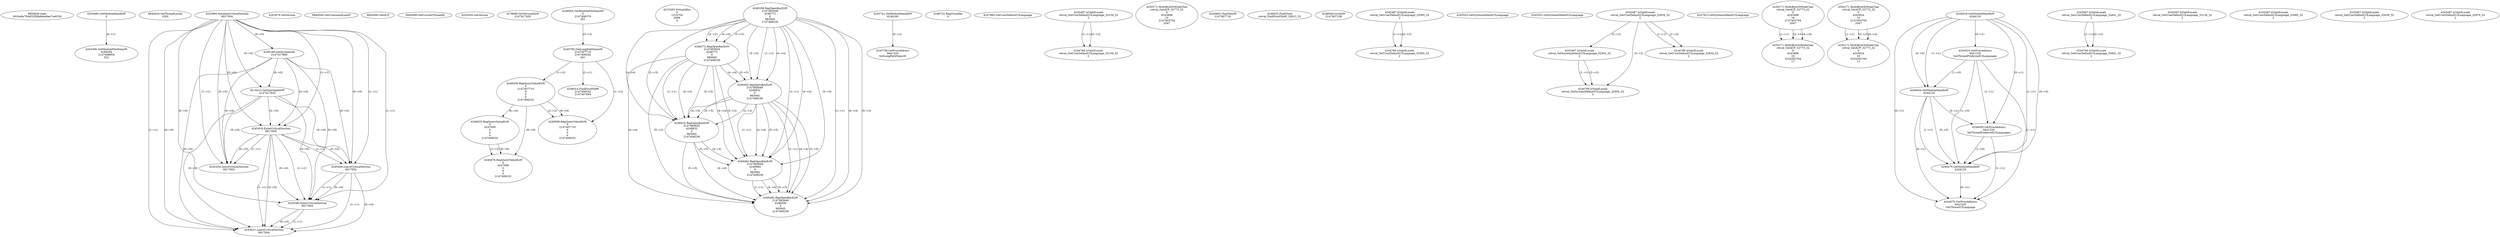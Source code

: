// Global SCDG with merge call
digraph {
	0 [label="6850628.main
0024a8a7fcdd32f0fedebe0ee7ce9226"]
	1 [label="4254480.GetModuleHandleW
0"]
	2 [label="6844434.SetThreadLocale
1024"]
	3 [label="4243965.InitializeCriticalSection
6917004"]
	4 [label="4243979.GetVersion
"]
	5 [label="4250188.GetSystemInfo
2147417660"]
	3 -> 5 [label="(0-->0)"]
	6 [label="6844540.GetCommandLineW
"]
	7 [label="4214413.GetStartupInfoW
2147417624"]
	3 -> 7 [label="(0-->0)"]
	5 -> 7 [label="(0-->0)"]
	8 [label="6844560.GetACP
"]
	9 [label="6844580.GetCurrentThreadId
"]
	10 [label="4250204.GetVersion
"]
	11 [label="4276690.GetVersionExW
2147417420"]
	12 [label="4243306.GetModuleFileNameW
4194304
2147408904
522"]
	1 -> 12 [label="(0-->1)"]
	13 [label="4248064.GetModuleFileNameW
0
2147408370
261"]
	14 [label="4215383.VirtualAlloc
0
1310704
4096
4"]
	15 [label="4246338.RegOpenKeyExW
2147483649
4246772
0
983065
2147408236"]
	16 [label="4246372.RegOpenKeyExW
2147483650
4246772
0
983065
2147408236"]
	15 -> 16 [label="(2-->2)"]
	15 -> 16 [label="(4-->4)"]
	15 -> 16 [label="(5-->5)"]
	17 [label="4246402.RegOpenKeyExW
2147483649
4246832
0
983065
2147408236"]
	15 -> 17 [label="(1-->1)"]
	15 -> 17 [label="(4-->4)"]
	16 -> 17 [label="(4-->4)"]
	15 -> 17 [label="(5-->5)"]
	16 -> 17 [label="(5-->5)"]
	18 [label="4246432.RegOpenKeyExW
2147483650
4246832
0
983065
2147408236"]
	16 -> 18 [label="(1-->1)"]
	17 -> 18 [label="(2-->2)"]
	15 -> 18 [label="(4-->4)"]
	16 -> 18 [label="(4-->4)"]
	17 -> 18 [label="(4-->4)"]
	15 -> 18 [label="(5-->5)"]
	16 -> 18 [label="(5-->5)"]
	17 -> 18 [label="(5-->5)"]
	19 [label="4246462.RegOpenKeyExW
2147483649
4246884
0
983065
2147408236"]
	15 -> 19 [label="(1-->1)"]
	17 -> 19 [label="(1-->1)"]
	15 -> 19 [label="(4-->4)"]
	16 -> 19 [label="(4-->4)"]
	17 -> 19 [label="(4-->4)"]
	18 -> 19 [label="(4-->4)"]
	15 -> 19 [label="(5-->5)"]
	16 -> 19 [label="(5-->5)"]
	17 -> 19 [label="(5-->5)"]
	18 -> 19 [label="(5-->5)"]
	20 [label="4245741.GetModuleHandleW
4246160"]
	21 [label="4245758.GetProcAddress
9441320
GetLongPathNameW"]
	20 -> 21 [label="(0-->1)"]
	22 [label="4245785.GetLongPathNameW
2147407710
2147406542
261"]
	13 -> 22 [label="(3-->3)"]
	23 [label="4246556.RegQueryValueExW
0
2147407710
0
0
0
2147408232"]
	22 -> 23 [label="(1-->2)"]
	24 [label="4246635.RegQueryValueExW
0
4247000
0
0
0
2147408232"]
	23 -> 24 [label="(6-->6)"]
	25 [label="4246676.RegQueryValueExW
0
4247000
0
0
0
2147408232"]
	24 -> 25 [label="(2-->2)"]
	23 -> 25 [label="(6-->6)"]
	24 -> 25 [label="(6-->6)"]
	26 [label="4246722.RegCloseKey
0"]
	27 [label="4247883.GetUserDefaultUILanguage
"]
	28 [label="4245418.EnterCriticalSection
6917004"]
	3 -> 28 [label="(1-->1)"]
	3 -> 28 [label="(0-->0)"]
	5 -> 28 [label="(0-->0)"]
	7 -> 28 [label="(0-->0)"]
	29 [label="4245469.LeaveCriticalSection
6917004"]
	3 -> 29 [label="(1-->1)"]
	28 -> 29 [label="(1-->1)"]
	3 -> 29 [label="(0-->0)"]
	5 -> 29 [label="(0-->0)"]
	7 -> 29 [label="(0-->0)"]
	28 -> 29 [label="(0-->0)"]
	30 [label="4245487.IsValidLocale
retval_GetUserDefaultUILanguage_33139_32
2"]
	31 [label="4250171.MultiByteToWideChar
retval_GetACP_32773_32
0
4243896
10
2147403704
2047"]
	32 [label="4245683.CharNextW
2147407716"]
	33 [label="4246014.FindFirstFileW
2147406542
2147407064"]
	22 -> 33 [label="(2-->1)"]
	34 [label="4246032.FindClose
retval_FindFirstFileW_32813_32"]
	35 [label="4246044.lstrlenW
2147407108"]
	36 [label="4245487.IsValidLocale
retval_GetUserDefaultUILanguage_33365_32
2"]
	37 [label="4244766.IsValidLocale
retval_GetUserDefaultUILanguage_33365_32
2"]
	36 -> 37 [label="(1-->1)"]
	36 -> 37 [label="(2-->2)"]
	38 [label="4245525.GetSystemDefaultUILanguage
"]
	39 [label="4245552.GetSystemDefaultUILanguage
"]
	40 [label="4245487.IsValidLocale
retval_GetUserDefaultUILanguage_32834_32
2"]
	41 [label="4245580.EnterCriticalSection
6917004"]
	3 -> 41 [label="(1-->1)"]
	28 -> 41 [label="(1-->1)"]
	29 -> 41 [label="(1-->1)"]
	3 -> 41 [label="(0-->0)"]
	5 -> 41 [label="(0-->0)"]
	7 -> 41 [label="(0-->0)"]
	28 -> 41 [label="(0-->0)"]
	29 -> 41 [label="(0-->0)"]
	42 [label="4245621.LeaveCriticalSection
6917004"]
	3 -> 42 [label="(1-->1)"]
	28 -> 42 [label="(1-->1)"]
	29 -> 42 [label="(1-->1)"]
	41 -> 42 [label="(1-->1)"]
	3 -> 42 [label="(0-->0)"]
	5 -> 42 [label="(0-->0)"]
	7 -> 42 [label="(0-->0)"]
	28 -> 42 [label="(0-->0)"]
	29 -> 42 [label="(0-->0)"]
	41 -> 42 [label="(0-->0)"]
	43 [label="4247923.GetSystemDefaultUILanguage
"]
	44 [label="4245487.IsValidLocale
retval_GetSystemDefaultUILanguage_32954_32
2"]
	40 -> 44 [label="(2-->2)"]
	45 [label="4250171.MultiByteToWideChar
retval_GetACP_32773_32
0
4243488
16
2147403704
2047"]
	46 [label="4250171.MultiByteToWideChar
retval_GetACP_32773_32
0
4243488
16
3224282764
17"]
	45 -> 46 [label="(1-->1)"]
	45 -> 46 [label="(3-->3)"]
	45 -> 46 [label="(4-->4)"]
	47 [label="4244766.IsValidLocale
retval_GetUserDefaultUILanguage_33139_32
2"]
	30 -> 47 [label="(1-->1)"]
	30 -> 47 [label="(2-->2)"]
	48 [label="4250171.MultiByteToWideChar
retval_GetACP_32773_32
0
4243924
10
2147403704
2047"]
	49 [label="4250171.MultiByteToWideChar
retval_GetACP_32773_32
0
4243924
10
3224282764
11"]
	48 -> 49 [label="(1-->1)"]
	48 -> 49 [label="(3-->3)"]
	48 -> 49 [label="(4-->4)"]
	50 [label="4244018.GetModuleHandleW
4244120"]
	51 [label="4244024.GetProcAddress
9441320
GetThreadPreferredUILanguages"]
	50 -> 51 [label="(0-->1)"]
	52 [label="4244044.GetModuleHandleW
4244120"]
	50 -> 52 [label="(1-->1)"]
	50 -> 52 [label="(0-->0)"]
	51 -> 52 [label="(1-->0)"]
	53 [label="4244050.GetProcAddress
9441320
SetThreadPreferredUILanguages"]
	50 -> 53 [label="(0-->1)"]
	51 -> 53 [label="(1-->1)"]
	52 -> 53 [label="(0-->1)"]
	54 [label="4244070.GetModuleHandleW
4244120"]
	50 -> 54 [label="(1-->1)"]
	52 -> 54 [label="(1-->1)"]
	50 -> 54 [label="(0-->0)"]
	51 -> 54 [label="(1-->0)"]
	52 -> 54 [label="(0-->0)"]
	53 -> 54 [label="(1-->0)"]
	55 [label="4244076.GetProcAddress
9441320
GetThreadUILanguage"]
	50 -> 55 [label="(0-->1)"]
	51 -> 55 [label="(1-->1)"]
	52 -> 55 [label="(0-->1)"]
	53 -> 55 [label="(1-->1)"]
	54 -> 55 [label="(0-->1)"]
	56 [label="4246599.RegQueryValueExW
0
2147407710
0
0
0
2147408232"]
	22 -> 56 [label="(1-->2)"]
	23 -> 56 [label="(2-->2)"]
	23 -> 56 [label="(6-->6)"]
	57 [label="4245454.LeaveCriticalSection
6917004"]
	3 -> 57 [label="(1-->1)"]
	28 -> 57 [label="(1-->1)"]
	3 -> 57 [label="(0-->0)"]
	5 -> 57 [label="(0-->0)"]
	7 -> 57 [label="(0-->0)"]
	28 -> 57 [label="(0-->0)"]
	58 [label="4246492.RegOpenKeyExW
2147483649
4246936
0
983065
2147408236"]
	15 -> 58 [label="(1-->1)"]
	17 -> 58 [label="(1-->1)"]
	19 -> 58 [label="(1-->1)"]
	15 -> 58 [label="(4-->4)"]
	16 -> 58 [label="(4-->4)"]
	17 -> 58 [label="(4-->4)"]
	18 -> 58 [label="(4-->4)"]
	19 -> 58 [label="(4-->4)"]
	15 -> 58 [label="(5-->5)"]
	16 -> 58 [label="(5-->5)"]
	17 -> 58 [label="(5-->5)"]
	18 -> 58 [label="(5-->5)"]
	19 -> 58 [label="(5-->5)"]
	59 [label="4245487.IsValidLocale
retval_GetUserDefaultUILanguage_32841_32
2"]
	60 [label="4244766.IsValidLocale
retval_GetSystemDefaultUILanguage_32954_32
2"]
	44 -> 60 [label="(1-->1)"]
	40 -> 60 [label="(2-->2)"]
	44 -> 60 [label="(2-->2)"]
	61 [label="4244766.IsValidLocale
retval_GetUserDefaultUILanguage_32841_32
2"]
	59 -> 61 [label="(1-->1)"]
	59 -> 61 [label="(2-->2)"]
	62 [label="4245487.IsValidLocale
retval_GetUserDefaultUILanguage_33134_32
2"]
	63 [label="4245487.IsValidLocale
retval_GetUserDefaultUILanguage_33085_32
2"]
	64 [label="4244766.IsValidLocale
retval_GetUserDefaultUILanguage_32834_32
2"]
	40 -> 64 [label="(1-->1)"]
	40 -> 64 [label="(2-->2)"]
	65 [label="4245487.IsValidLocale
retval_GetUserDefaultUILanguage_33038_32
2"]
	66 [label="4245487.IsValidLocale
retval_GetUserDefaultUILanguage_32970_32
2"]
}
